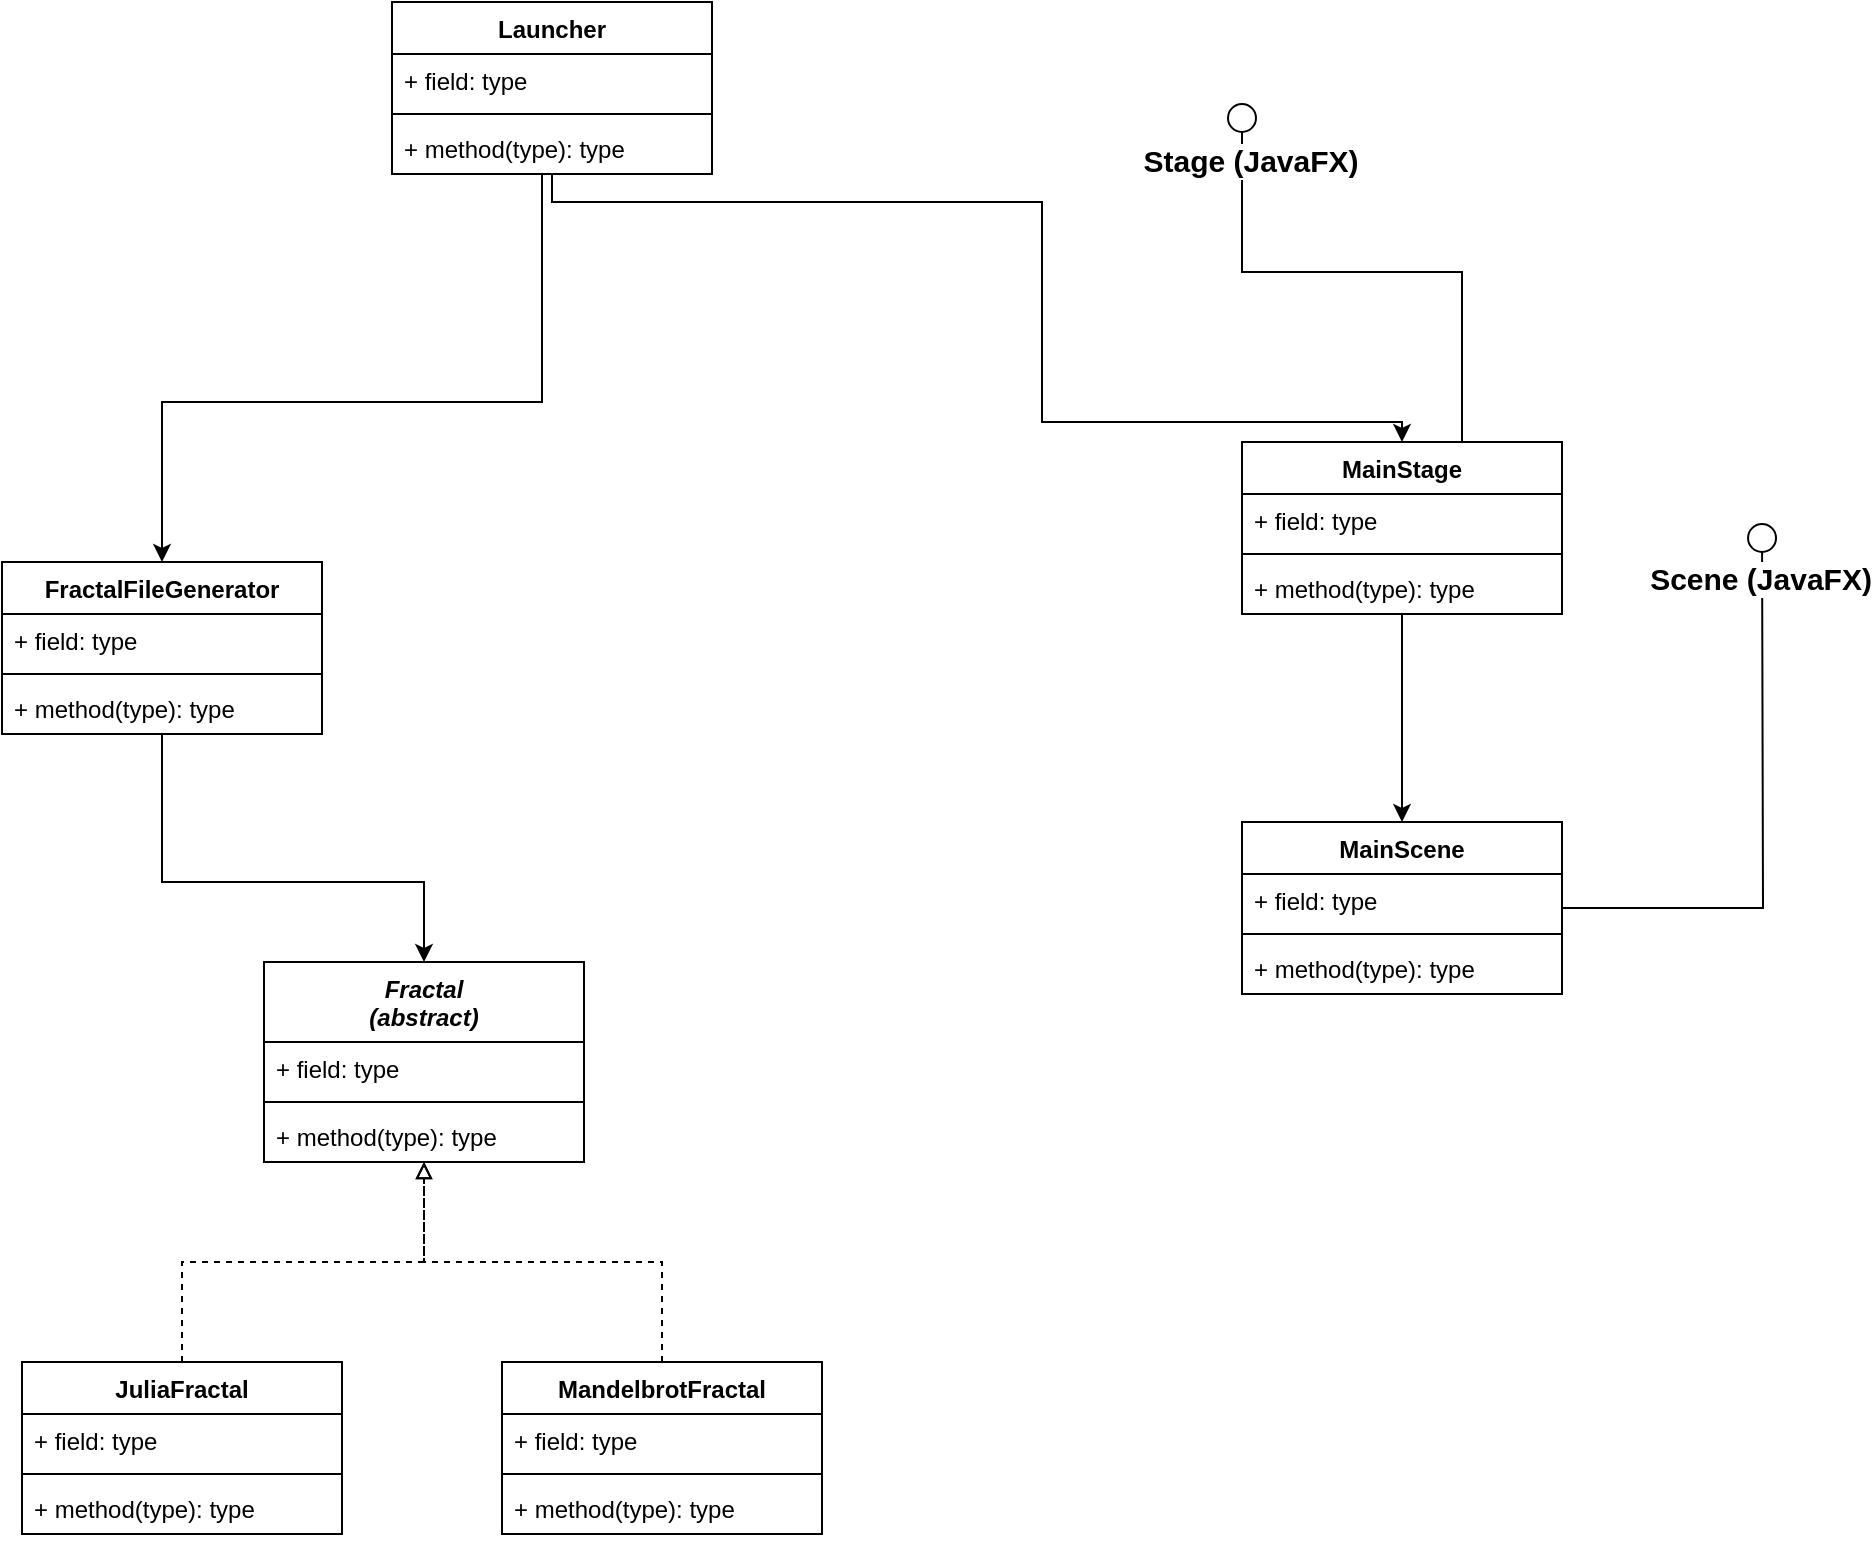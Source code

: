 <mxfile version="15.8.2" type="device"><diagram id="uUcID770fP0t0ifOPsbO" name="Page-1"><mxGraphModel dx="1422" dy="1857" grid="1" gridSize="10" guides="1" tooltips="1" connect="1" arrows="1" fold="1" page="1" pageScale="1" pageWidth="850" pageHeight="1100" math="0" shadow="0"><root><mxCell id="0"/><mxCell id="1" parent="0"/><mxCell id="mcdsvlxDaeQhPdWpeGAT-42" style="edgeStyle=orthogonalEdgeStyle;rounded=0;orthogonalLoop=1;jettySize=auto;html=1;entryX=0.5;entryY=0;entryDx=0;entryDy=0;endArrow=classic;endFill=1;" edge="1" parent="1" source="mcdsvlxDaeQhPdWpeGAT-16" target="mcdsvlxDaeQhPdWpeGAT-20"><mxGeometry relative="1" as="geometry"><Array as="points"><mxPoint x="420" y="120"/><mxPoint x="230" y="120"/></Array></mxGeometry></mxCell><mxCell id="mcdsvlxDaeQhPdWpeGAT-51" style="edgeStyle=orthogonalEdgeStyle;rounded=0;orthogonalLoop=1;jettySize=auto;html=1;endArrow=classic;endFill=1;entryX=0.5;entryY=0;entryDx=0;entryDy=0;" edge="1" parent="1" source="mcdsvlxDaeQhPdWpeGAT-16" target="mcdsvlxDaeQhPdWpeGAT-47"><mxGeometry relative="1" as="geometry"><mxPoint x="670" y="80" as="targetPoint"/><Array as="points"><mxPoint x="425" y="20"/><mxPoint x="670" y="20"/><mxPoint x="670" y="130"/><mxPoint x="850" y="130"/></Array></mxGeometry></mxCell><mxCell id="mcdsvlxDaeQhPdWpeGAT-16" value="Launcher" style="swimlane;fontStyle=1;align=center;verticalAlign=top;childLayout=stackLayout;horizontal=1;startSize=26;horizontalStack=0;resizeParent=1;resizeParentMax=0;resizeLast=0;collapsible=1;marginBottom=0;" vertex="1" parent="1"><mxGeometry x="345" y="-80" width="160" height="86" as="geometry"/></mxCell><mxCell id="mcdsvlxDaeQhPdWpeGAT-17" value="+ field: type" style="text;strokeColor=none;fillColor=none;align=left;verticalAlign=top;spacingLeft=4;spacingRight=4;overflow=hidden;rotatable=0;points=[[0,0.5],[1,0.5]];portConstraint=eastwest;" vertex="1" parent="mcdsvlxDaeQhPdWpeGAT-16"><mxGeometry y="26" width="160" height="26" as="geometry"/></mxCell><mxCell id="mcdsvlxDaeQhPdWpeGAT-18" value="" style="line;strokeWidth=1;fillColor=none;align=left;verticalAlign=middle;spacingTop=-1;spacingLeft=3;spacingRight=3;rotatable=0;labelPosition=right;points=[];portConstraint=eastwest;" vertex="1" parent="mcdsvlxDaeQhPdWpeGAT-16"><mxGeometry y="52" width="160" height="8" as="geometry"/></mxCell><mxCell id="mcdsvlxDaeQhPdWpeGAT-19" value="+ method(type): type" style="text;strokeColor=none;fillColor=none;align=left;verticalAlign=top;spacingLeft=4;spacingRight=4;overflow=hidden;rotatable=0;points=[[0,0.5],[1,0.5]];portConstraint=eastwest;" vertex="1" parent="mcdsvlxDaeQhPdWpeGAT-16"><mxGeometry y="60" width="160" height="26" as="geometry"/></mxCell><mxCell id="mcdsvlxDaeQhPdWpeGAT-41" style="edgeStyle=orthogonalEdgeStyle;rounded=0;orthogonalLoop=1;jettySize=auto;html=1;entryX=0.5;entryY=0;entryDx=0;entryDy=0;endArrow=classic;endFill=1;" edge="1" parent="1" source="mcdsvlxDaeQhPdWpeGAT-20" target="mcdsvlxDaeQhPdWpeGAT-24"><mxGeometry relative="1" as="geometry"><Array as="points"><mxPoint x="230" y="360"/><mxPoint x="361" y="360"/></Array></mxGeometry></mxCell><mxCell id="mcdsvlxDaeQhPdWpeGAT-20" value="FractalFileGenerator" style="swimlane;fontStyle=1;align=center;verticalAlign=top;childLayout=stackLayout;horizontal=1;startSize=26;horizontalStack=0;resizeParent=1;resizeParentMax=0;resizeLast=0;collapsible=1;marginBottom=0;" vertex="1" parent="1"><mxGeometry x="150" y="200" width="160" height="86" as="geometry"/></mxCell><mxCell id="mcdsvlxDaeQhPdWpeGAT-21" value="+ field: type" style="text;strokeColor=none;fillColor=none;align=left;verticalAlign=top;spacingLeft=4;spacingRight=4;overflow=hidden;rotatable=0;points=[[0,0.5],[1,0.5]];portConstraint=eastwest;" vertex="1" parent="mcdsvlxDaeQhPdWpeGAT-20"><mxGeometry y="26" width="160" height="26" as="geometry"/></mxCell><mxCell id="mcdsvlxDaeQhPdWpeGAT-22" value="" style="line;strokeWidth=1;fillColor=none;align=left;verticalAlign=middle;spacingTop=-1;spacingLeft=3;spacingRight=3;rotatable=0;labelPosition=right;points=[];portConstraint=eastwest;" vertex="1" parent="mcdsvlxDaeQhPdWpeGAT-20"><mxGeometry y="52" width="160" height="8" as="geometry"/></mxCell><mxCell id="mcdsvlxDaeQhPdWpeGAT-23" value="+ method(type): type" style="text;strokeColor=none;fillColor=none;align=left;verticalAlign=top;spacingLeft=4;spacingRight=4;overflow=hidden;rotatable=0;points=[[0,0.5],[1,0.5]];portConstraint=eastwest;" vertex="1" parent="mcdsvlxDaeQhPdWpeGAT-20"><mxGeometry y="60" width="160" height="26" as="geometry"/></mxCell><mxCell id="mcdsvlxDaeQhPdWpeGAT-24" value="Fractal&#xA;(abstract)&#xA;" style="swimlane;fontStyle=3;align=center;verticalAlign=top;childLayout=stackLayout;horizontal=1;startSize=40;horizontalStack=0;resizeParent=1;resizeParentMax=0;resizeLast=0;collapsible=1;marginBottom=0;" vertex="1" parent="1"><mxGeometry x="281" y="400" width="160" height="100" as="geometry"/></mxCell><mxCell id="mcdsvlxDaeQhPdWpeGAT-25" value="+ field: type" style="text;strokeColor=none;fillColor=none;align=left;verticalAlign=top;spacingLeft=4;spacingRight=4;overflow=hidden;rotatable=0;points=[[0,0.5],[1,0.5]];portConstraint=eastwest;" vertex="1" parent="mcdsvlxDaeQhPdWpeGAT-24"><mxGeometry y="40" width="160" height="26" as="geometry"/></mxCell><mxCell id="mcdsvlxDaeQhPdWpeGAT-26" value="" style="line;strokeWidth=1;fillColor=none;align=left;verticalAlign=middle;spacingTop=-1;spacingLeft=3;spacingRight=3;rotatable=0;labelPosition=right;points=[];portConstraint=eastwest;" vertex="1" parent="mcdsvlxDaeQhPdWpeGAT-24"><mxGeometry y="66" width="160" height="8" as="geometry"/></mxCell><mxCell id="mcdsvlxDaeQhPdWpeGAT-27" value="+ method(type): type" style="text;strokeColor=none;fillColor=none;align=left;verticalAlign=top;spacingLeft=4;spacingRight=4;overflow=hidden;rotatable=0;points=[[0,0.5],[1,0.5]];portConstraint=eastwest;" vertex="1" parent="mcdsvlxDaeQhPdWpeGAT-24"><mxGeometry y="74" width="160" height="26" as="geometry"/></mxCell><mxCell id="mcdsvlxDaeQhPdWpeGAT-33" style="edgeStyle=orthogonalEdgeStyle;rounded=0;orthogonalLoop=1;jettySize=auto;html=1;entryX=0.5;entryY=1;entryDx=0;entryDy=0;endArrow=block;endFill=0;dashed=1;" edge="1" parent="1" source="mcdsvlxDaeQhPdWpeGAT-28" target="mcdsvlxDaeQhPdWpeGAT-24"><mxGeometry relative="1" as="geometry"/></mxCell><mxCell id="mcdsvlxDaeQhPdWpeGAT-28" value="JuliaFractal" style="swimlane;fontStyle=1;align=center;verticalAlign=top;childLayout=stackLayout;horizontal=1;startSize=26;horizontalStack=0;resizeParent=1;resizeParentMax=0;resizeLast=0;collapsible=1;marginBottom=0;" vertex="1" parent="1"><mxGeometry x="160" y="600" width="160" height="86" as="geometry"/></mxCell><mxCell id="mcdsvlxDaeQhPdWpeGAT-29" value="+ field: type" style="text;strokeColor=none;fillColor=none;align=left;verticalAlign=top;spacingLeft=4;spacingRight=4;overflow=hidden;rotatable=0;points=[[0,0.5],[1,0.5]];portConstraint=eastwest;" vertex="1" parent="mcdsvlxDaeQhPdWpeGAT-28"><mxGeometry y="26" width="160" height="26" as="geometry"/></mxCell><mxCell id="mcdsvlxDaeQhPdWpeGAT-30" value="" style="line;strokeWidth=1;fillColor=none;align=left;verticalAlign=middle;spacingTop=-1;spacingLeft=3;spacingRight=3;rotatable=0;labelPosition=right;points=[];portConstraint=eastwest;" vertex="1" parent="mcdsvlxDaeQhPdWpeGAT-28"><mxGeometry y="52" width="160" height="8" as="geometry"/></mxCell><mxCell id="mcdsvlxDaeQhPdWpeGAT-31" value="+ method(type): type" style="text;strokeColor=none;fillColor=none;align=left;verticalAlign=top;spacingLeft=4;spacingRight=4;overflow=hidden;rotatable=0;points=[[0,0.5],[1,0.5]];portConstraint=eastwest;" vertex="1" parent="mcdsvlxDaeQhPdWpeGAT-28"><mxGeometry y="60" width="160" height="26" as="geometry"/></mxCell><mxCell id="mcdsvlxDaeQhPdWpeGAT-39" style="edgeStyle=orthogonalEdgeStyle;rounded=0;orthogonalLoop=1;jettySize=auto;html=1;entryX=0.5;entryY=1;entryDx=0;entryDy=0;endArrow=block;endFill=0;dashed=1;" edge="1" parent="1" source="mcdsvlxDaeQhPdWpeGAT-34" target="mcdsvlxDaeQhPdWpeGAT-24"><mxGeometry relative="1" as="geometry"/></mxCell><mxCell id="mcdsvlxDaeQhPdWpeGAT-34" value="MandelbrotFractal" style="swimlane;fontStyle=1;align=center;verticalAlign=top;childLayout=stackLayout;horizontal=1;startSize=26;horizontalStack=0;resizeParent=1;resizeParentMax=0;resizeLast=0;collapsible=1;marginBottom=0;" vertex="1" parent="1"><mxGeometry x="400" y="600" width="160" height="86" as="geometry"/></mxCell><mxCell id="mcdsvlxDaeQhPdWpeGAT-35" value="+ field: type" style="text;strokeColor=none;fillColor=none;align=left;verticalAlign=top;spacingLeft=4;spacingRight=4;overflow=hidden;rotatable=0;points=[[0,0.5],[1,0.5]];portConstraint=eastwest;" vertex="1" parent="mcdsvlxDaeQhPdWpeGAT-34"><mxGeometry y="26" width="160" height="26" as="geometry"/></mxCell><mxCell id="mcdsvlxDaeQhPdWpeGAT-36" value="" style="line;strokeWidth=1;fillColor=none;align=left;verticalAlign=middle;spacingTop=-1;spacingLeft=3;spacingRight=3;rotatable=0;labelPosition=right;points=[];portConstraint=eastwest;" vertex="1" parent="mcdsvlxDaeQhPdWpeGAT-34"><mxGeometry y="52" width="160" height="8" as="geometry"/></mxCell><mxCell id="mcdsvlxDaeQhPdWpeGAT-37" value="+ method(type): type" style="text;strokeColor=none;fillColor=none;align=left;verticalAlign=top;spacingLeft=4;spacingRight=4;overflow=hidden;rotatable=0;points=[[0,0.5],[1,0.5]];portConstraint=eastwest;" vertex="1" parent="mcdsvlxDaeQhPdWpeGAT-34"><mxGeometry y="60" width="160" height="26" as="geometry"/></mxCell><mxCell id="mcdsvlxDaeQhPdWpeGAT-53" style="edgeStyle=orthogonalEdgeStyle;rounded=0;orthogonalLoop=1;jettySize=auto;html=1;endArrow=circle;endFill=0;" edge="1" parent="1" source="mcdsvlxDaeQhPdWpeGAT-47"><mxGeometry relative="1" as="geometry"><mxPoint x="770" y="-30" as="targetPoint"/><Array as="points"><mxPoint x="880" y="55"/><mxPoint x="770" y="55"/></Array></mxGeometry></mxCell><mxCell id="mcdsvlxDaeQhPdWpeGAT-55" value="&lt;font style=&quot;font-size: 15px&quot;&gt;&lt;b&gt;Stage (JavaFX)&lt;/b&gt;&lt;/font&gt;" style="edgeLabel;html=1;align=center;verticalAlign=middle;resizable=0;points=[];fontSize=12;" vertex="1" connectable="0" parent="mcdsvlxDaeQhPdWpeGAT-53"><mxGeometry x="0.793" y="-4" relative="1" as="geometry"><mxPoint as="offset"/></mxGeometry></mxCell><mxCell id="mcdsvlxDaeQhPdWpeGAT-61" style="edgeStyle=orthogonalEdgeStyle;rounded=0;orthogonalLoop=1;jettySize=auto;html=1;entryX=0.5;entryY=0;entryDx=0;entryDy=0;fontSize=15;endArrow=classic;endFill=1;" edge="1" parent="1" source="mcdsvlxDaeQhPdWpeGAT-47" target="mcdsvlxDaeQhPdWpeGAT-56"><mxGeometry relative="1" as="geometry"/></mxCell><mxCell id="mcdsvlxDaeQhPdWpeGAT-47" value="MainStage" style="swimlane;fontStyle=1;align=center;verticalAlign=top;childLayout=stackLayout;horizontal=1;startSize=26;horizontalStack=0;resizeParent=1;resizeParentMax=0;resizeLast=0;collapsible=1;marginBottom=0;" vertex="1" parent="1"><mxGeometry x="770" y="140" width="160" height="86" as="geometry"/></mxCell><mxCell id="mcdsvlxDaeQhPdWpeGAT-48" value="+ field: type" style="text;strokeColor=none;fillColor=none;align=left;verticalAlign=top;spacingLeft=4;spacingRight=4;overflow=hidden;rotatable=0;points=[[0,0.5],[1,0.5]];portConstraint=eastwest;" vertex="1" parent="mcdsvlxDaeQhPdWpeGAT-47"><mxGeometry y="26" width="160" height="26" as="geometry"/></mxCell><mxCell id="mcdsvlxDaeQhPdWpeGAT-49" value="" style="line;strokeWidth=1;fillColor=none;align=left;verticalAlign=middle;spacingTop=-1;spacingLeft=3;spacingRight=3;rotatable=0;labelPosition=right;points=[];portConstraint=eastwest;" vertex="1" parent="mcdsvlxDaeQhPdWpeGAT-47"><mxGeometry y="52" width="160" height="8" as="geometry"/></mxCell><mxCell id="mcdsvlxDaeQhPdWpeGAT-50" value="+ method(type): type" style="text;strokeColor=none;fillColor=none;align=left;verticalAlign=top;spacingLeft=4;spacingRight=4;overflow=hidden;rotatable=0;points=[[0,0.5],[1,0.5]];portConstraint=eastwest;" vertex="1" parent="mcdsvlxDaeQhPdWpeGAT-47"><mxGeometry y="60" width="160" height="26" as="geometry"/></mxCell><mxCell id="mcdsvlxDaeQhPdWpeGAT-62" style="edgeStyle=orthogonalEdgeStyle;rounded=0;orthogonalLoop=1;jettySize=auto;html=1;fontSize=15;endArrow=circle;endFill=0;" edge="1" parent="1" source="mcdsvlxDaeQhPdWpeGAT-56"><mxGeometry relative="1" as="geometry"><mxPoint x="1030" y="180" as="targetPoint"/></mxGeometry></mxCell><mxCell id="mcdsvlxDaeQhPdWpeGAT-64" value="&lt;b&gt;Scene (JavaFX)&lt;br&gt;&lt;/b&gt;" style="edgeLabel;html=1;align=center;verticalAlign=middle;resizable=0;points=[];fontSize=15;" vertex="1" connectable="0" parent="mcdsvlxDaeQhPdWpeGAT-62"><mxGeometry x="0.809" y="1" relative="1" as="geometry"><mxPoint as="offset"/></mxGeometry></mxCell><mxCell id="mcdsvlxDaeQhPdWpeGAT-56" value="MainScene" style="swimlane;fontStyle=1;align=center;verticalAlign=top;childLayout=stackLayout;horizontal=1;startSize=26;horizontalStack=0;resizeParent=1;resizeParentMax=0;resizeLast=0;collapsible=1;marginBottom=0;" vertex="1" parent="1"><mxGeometry x="770" y="330" width="160" height="86" as="geometry"/></mxCell><mxCell id="mcdsvlxDaeQhPdWpeGAT-57" value="+ field: type" style="text;strokeColor=none;fillColor=none;align=left;verticalAlign=top;spacingLeft=4;spacingRight=4;overflow=hidden;rotatable=0;points=[[0,0.5],[1,0.5]];portConstraint=eastwest;" vertex="1" parent="mcdsvlxDaeQhPdWpeGAT-56"><mxGeometry y="26" width="160" height="26" as="geometry"/></mxCell><mxCell id="mcdsvlxDaeQhPdWpeGAT-58" value="" style="line;strokeWidth=1;fillColor=none;align=left;verticalAlign=middle;spacingTop=-1;spacingLeft=3;spacingRight=3;rotatable=0;labelPosition=right;points=[];portConstraint=eastwest;" vertex="1" parent="mcdsvlxDaeQhPdWpeGAT-56"><mxGeometry y="52" width="160" height="8" as="geometry"/></mxCell><mxCell id="mcdsvlxDaeQhPdWpeGAT-59" value="+ method(type): type" style="text;strokeColor=none;fillColor=none;align=left;verticalAlign=top;spacingLeft=4;spacingRight=4;overflow=hidden;rotatable=0;points=[[0,0.5],[1,0.5]];portConstraint=eastwest;" vertex="1" parent="mcdsvlxDaeQhPdWpeGAT-56"><mxGeometry y="60" width="160" height="26" as="geometry"/></mxCell></root></mxGraphModel></diagram></mxfile>